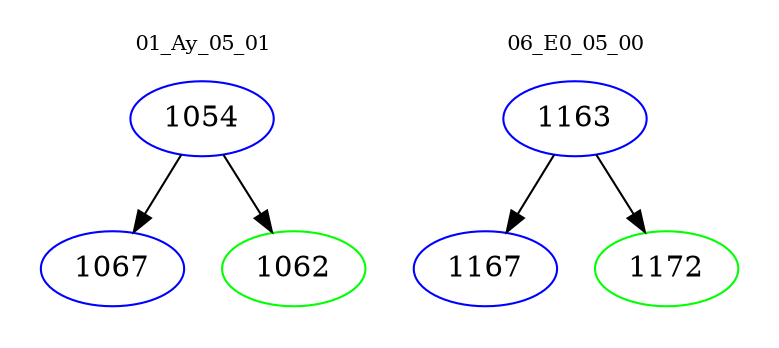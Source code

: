 digraph{
subgraph cluster_0 {
color = white
label = "01_Ay_05_01";
fontsize=10;
T0_1054 [label="1054", color="blue"]
T0_1054 -> T0_1067 [color="black"]
T0_1067 [label="1067", color="blue"]
T0_1054 -> T0_1062 [color="black"]
T0_1062 [label="1062", color="green"]
}
subgraph cluster_1 {
color = white
label = "06_E0_05_00";
fontsize=10;
T1_1163 [label="1163", color="blue"]
T1_1163 -> T1_1167 [color="black"]
T1_1167 [label="1167", color="blue"]
T1_1163 -> T1_1172 [color="black"]
T1_1172 [label="1172", color="green"]
}
}
